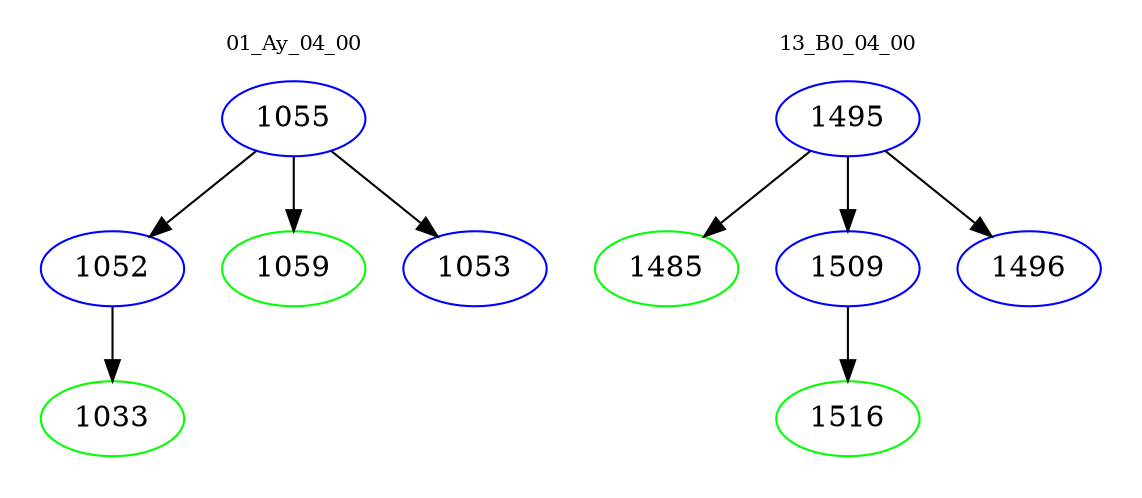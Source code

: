 digraph{
subgraph cluster_0 {
color = white
label = "01_Ay_04_00";
fontsize=10;
T0_1055 [label="1055", color="blue"]
T0_1055 -> T0_1052 [color="black"]
T0_1052 [label="1052", color="blue"]
T0_1052 -> T0_1033 [color="black"]
T0_1033 [label="1033", color="green"]
T0_1055 -> T0_1059 [color="black"]
T0_1059 [label="1059", color="green"]
T0_1055 -> T0_1053 [color="black"]
T0_1053 [label="1053", color="blue"]
}
subgraph cluster_1 {
color = white
label = "13_B0_04_00";
fontsize=10;
T1_1495 [label="1495", color="blue"]
T1_1495 -> T1_1485 [color="black"]
T1_1485 [label="1485", color="green"]
T1_1495 -> T1_1509 [color="black"]
T1_1509 [label="1509", color="blue"]
T1_1509 -> T1_1516 [color="black"]
T1_1516 [label="1516", color="green"]
T1_1495 -> T1_1496 [color="black"]
T1_1496 [label="1496", color="blue"]
}
}
